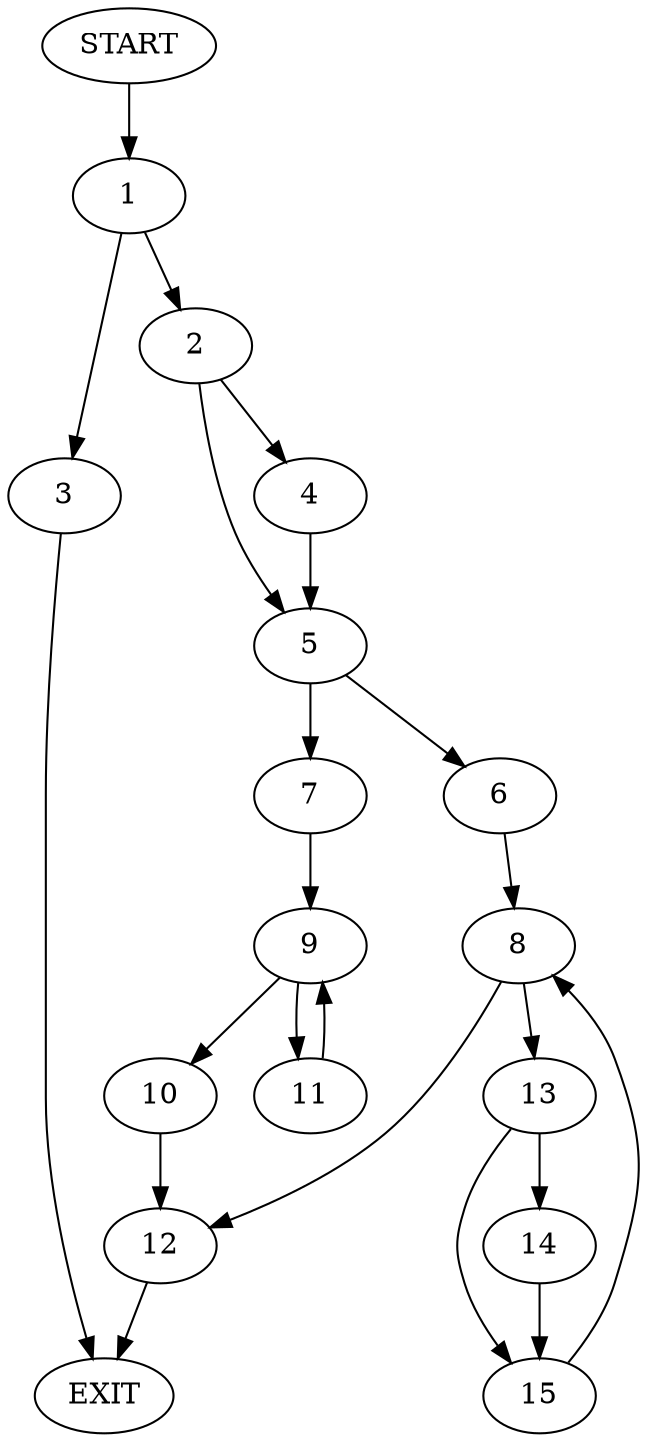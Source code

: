 digraph {
0 [label="START"]
16 [label="EXIT"]
0 -> 1
1 -> 2
1 -> 3
2 -> 4
2 -> 5
3 -> 16
5 -> 6
5 -> 7
4 -> 5
6 -> 8
7 -> 9
9 -> 10
9 -> 11
11 -> 9
10 -> 12
12 -> 16
8 -> 13
8 -> 12
13 -> 14
13 -> 15
14 -> 15
15 -> 8
}
